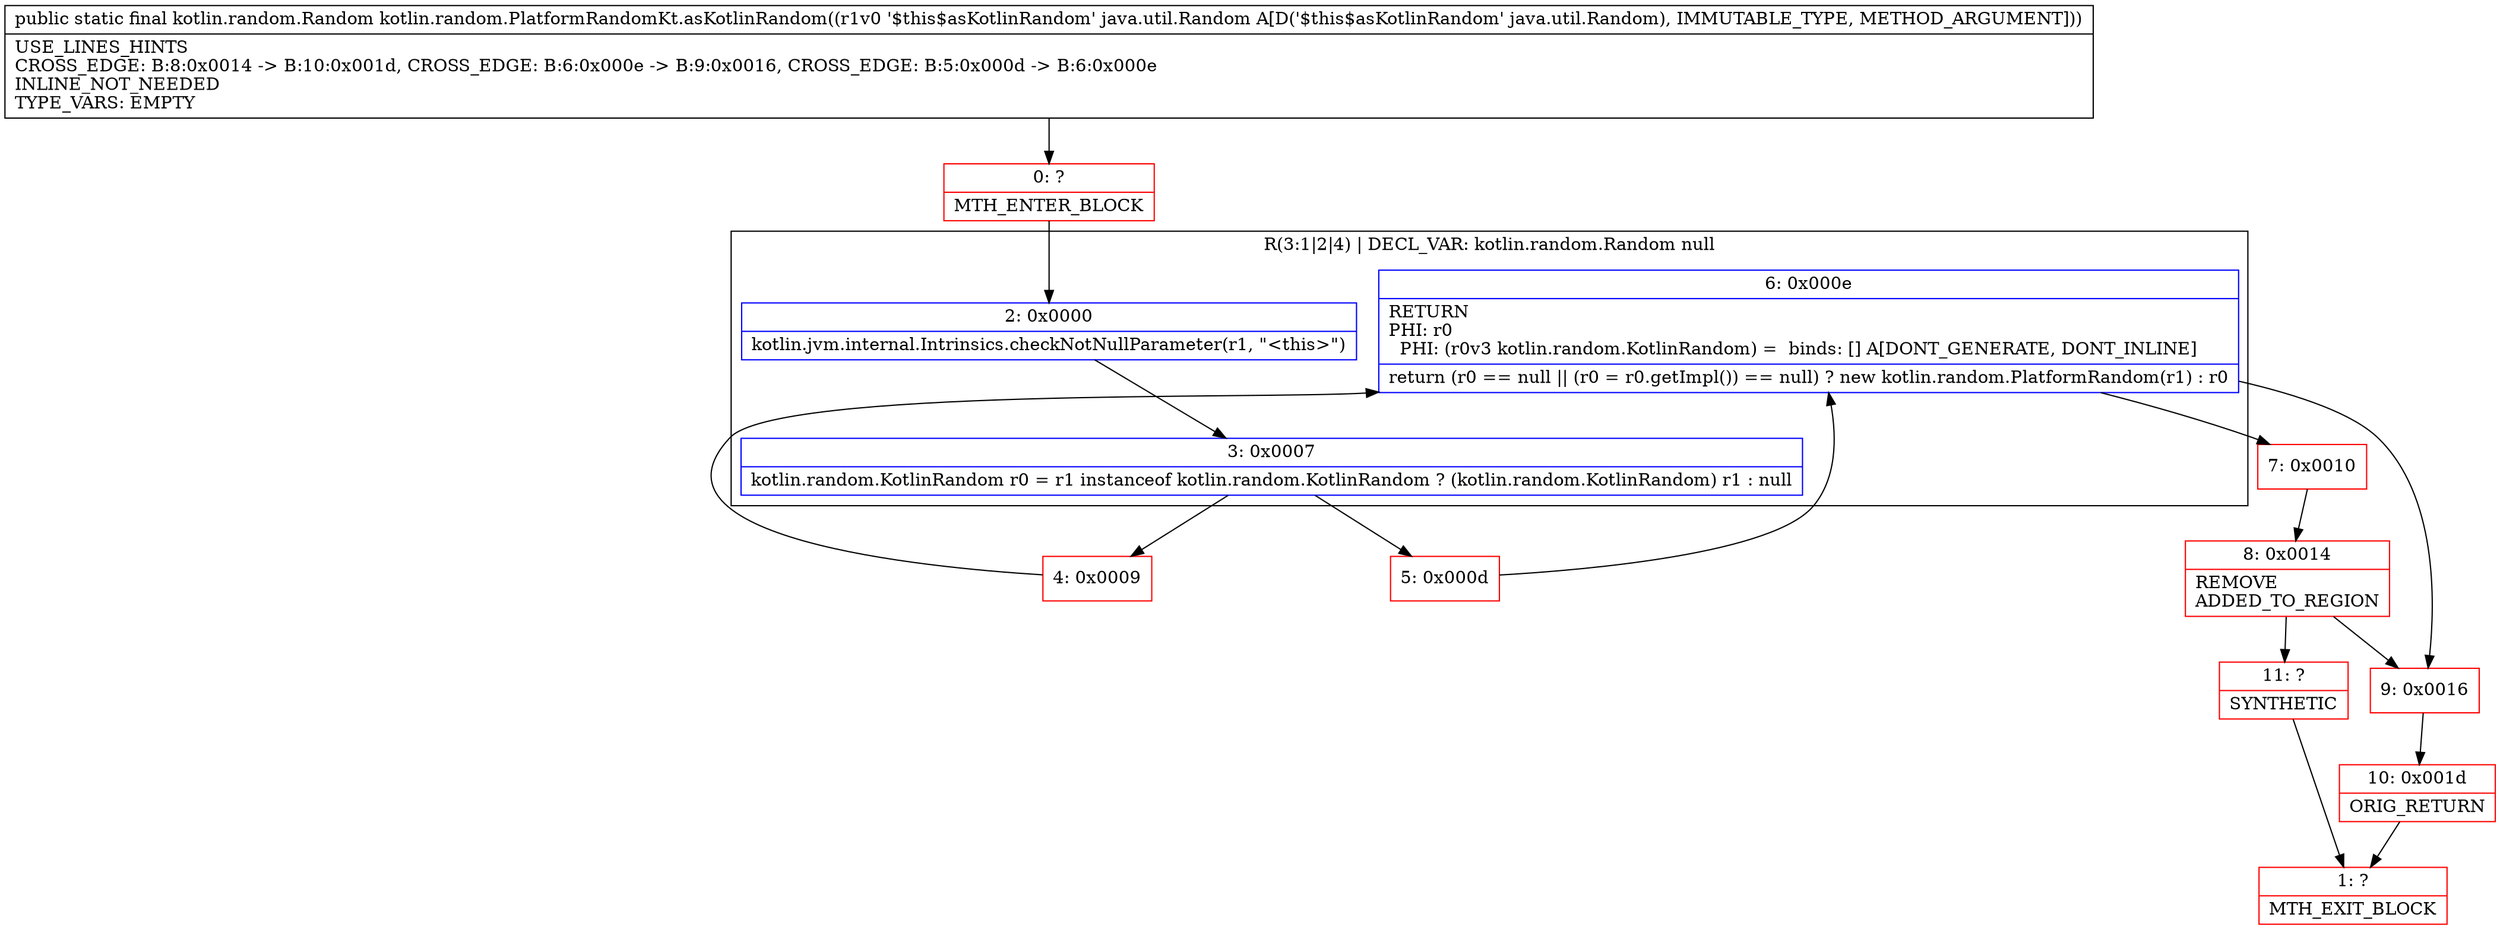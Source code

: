 digraph "CFG forkotlin.random.PlatformRandomKt.asKotlinRandom(Ljava\/util\/Random;)Lkotlin\/random\/Random;" {
subgraph cluster_Region_1063687333 {
label = "R(3:1|2|4) | DECL_VAR: kotlin.random.Random null\l";
node [shape=record,color=blue];
Node_2 [shape=record,label="{2\:\ 0x0000|kotlin.jvm.internal.Intrinsics.checkNotNullParameter(r1, \"\<this\>\")\l}"];
Node_3 [shape=record,label="{3\:\ 0x0007|kotlin.random.KotlinRandom r0 = r1 instanceof kotlin.random.KotlinRandom ? (kotlin.random.KotlinRandom) r1 : null\l}"];
Node_6 [shape=record,label="{6\:\ 0x000e|RETURN\lPHI: r0 \l  PHI: (r0v3 kotlin.random.KotlinRandom) =  binds: [] A[DONT_GENERATE, DONT_INLINE]\l|return (r0 == null \|\| (r0 = r0.getImpl()) == null) ? new kotlin.random.PlatformRandom(r1) : r0\l}"];
}
Node_0 [shape=record,color=red,label="{0\:\ ?|MTH_ENTER_BLOCK\l}"];
Node_4 [shape=record,color=red,label="{4\:\ 0x0009}"];
Node_7 [shape=record,color=red,label="{7\:\ 0x0010}"];
Node_8 [shape=record,color=red,label="{8\:\ 0x0014|REMOVE\lADDED_TO_REGION\l}"];
Node_11 [shape=record,color=red,label="{11\:\ ?|SYNTHETIC\l}"];
Node_1 [shape=record,color=red,label="{1\:\ ?|MTH_EXIT_BLOCK\l}"];
Node_9 [shape=record,color=red,label="{9\:\ 0x0016}"];
Node_10 [shape=record,color=red,label="{10\:\ 0x001d|ORIG_RETURN\l}"];
Node_5 [shape=record,color=red,label="{5\:\ 0x000d}"];
MethodNode[shape=record,label="{public static final kotlin.random.Random kotlin.random.PlatformRandomKt.asKotlinRandom((r1v0 '$this$asKotlinRandom' java.util.Random A[D('$this$asKotlinRandom' java.util.Random), IMMUTABLE_TYPE, METHOD_ARGUMENT]))  | USE_LINES_HINTS\lCROSS_EDGE: B:8:0x0014 \-\> B:10:0x001d, CROSS_EDGE: B:6:0x000e \-\> B:9:0x0016, CROSS_EDGE: B:5:0x000d \-\> B:6:0x000e\lINLINE_NOT_NEEDED\lTYPE_VARS: EMPTY\l}"];
MethodNode -> Node_0;Node_2 -> Node_3;
Node_3 -> Node_4;
Node_3 -> Node_5;
Node_6 -> Node_7;
Node_6 -> Node_9;
Node_0 -> Node_2;
Node_4 -> Node_6;
Node_7 -> Node_8;
Node_8 -> Node_9;
Node_8 -> Node_11;
Node_11 -> Node_1;
Node_9 -> Node_10;
Node_10 -> Node_1;
Node_5 -> Node_6;
}

